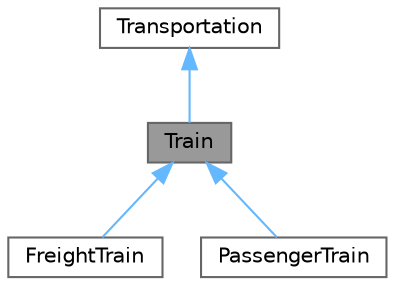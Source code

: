 digraph "Train"
{
 // LATEX_PDF_SIZE
  bgcolor="transparent";
  edge [fontname=Helvetica,fontsize=10,labelfontname=Helvetica,labelfontsize=10];
  node [fontname=Helvetica,fontsize=10,shape=box,height=0.2,width=0.4];
  Node1 [id="Node000001",label="Train",height=0.2,width=0.4,color="gray40", fillcolor="grey60", style="filled", fontcolor="black",tooltip="A class representing a train as a mode of transportation."];
  Node2 -> Node1 [id="edge1_Node000001_Node000002",dir="back",color="steelblue1",style="solid",tooltip=" "];
  Node2 [id="Node000002",label="Transportation",height=0.2,width=0.4,color="gray40", fillcolor="white", style="filled",URL="$classTransportation.html",tooltip="Manages traffic flow states and types of transportation."];
  Node1 -> Node3 [id="edge2_Node000001_Node000003",dir="back",color="steelblue1",style="solid",tooltip=" "];
  Node3 [id="Node000003",label="FreightTrain",height=0.2,width=0.4,color="gray40", fillcolor="white", style="filled",URL="$classFreightTrain.html",tooltip="A class representing a freight train."];
  Node1 -> Node4 [id="edge3_Node000001_Node000004",dir="back",color="steelblue1",style="solid",tooltip=" "];
  Node4 [id="Node000004",label="PassengerTrain",height=0.2,width=0.4,color="gray40", fillcolor="white", style="filled",URL="$classPassengerTrain.html",tooltip="A class representing a passenger train."];
}
